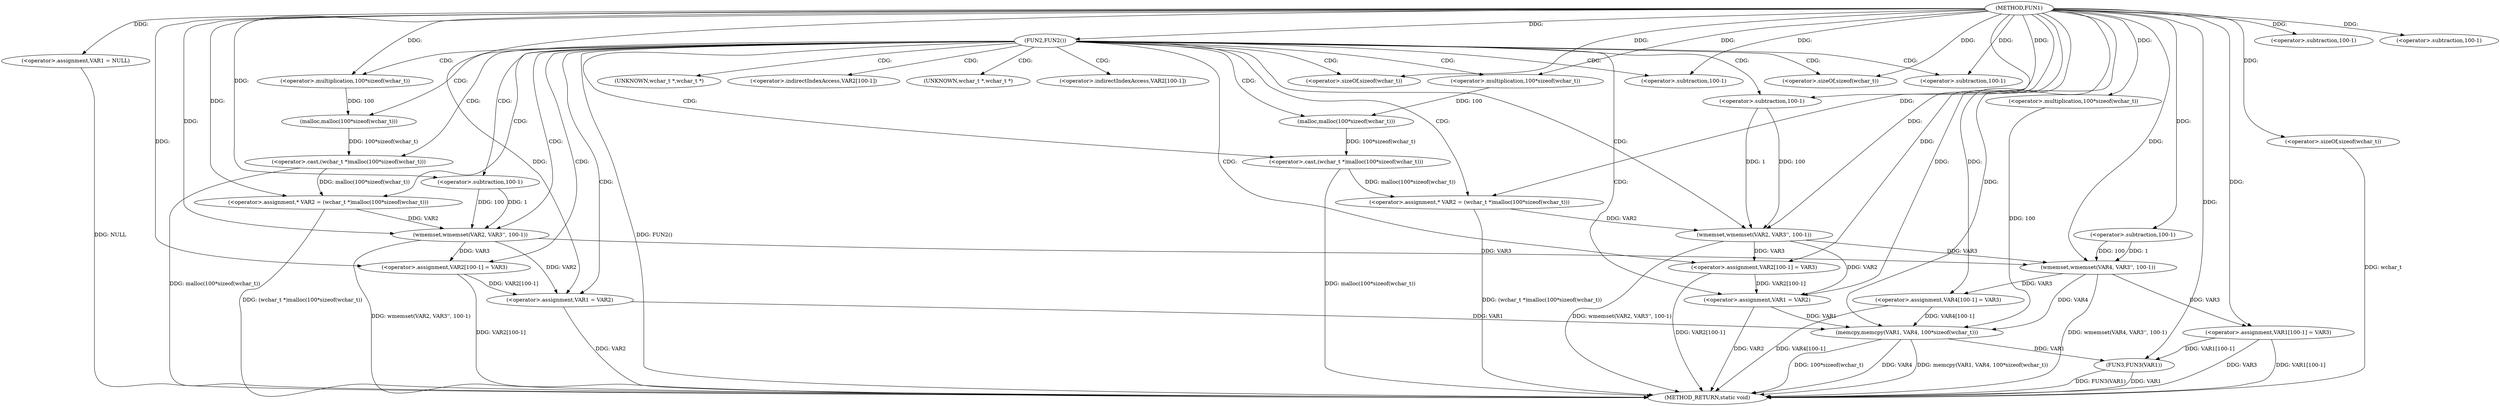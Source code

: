 digraph FUN1 {  
"1000100" [label = "(METHOD,FUN1)" ]
"1000196" [label = "(METHOD_RETURN,static void)" ]
"1000103" [label = "(<operator>.assignment,VAR1 = NULL)" ]
"1000107" [label = "(FUN2,FUN2())" ]
"1000111" [label = "(<operator>.assignment,* VAR2 = (wchar_t *)malloc(100*sizeof(wchar_t)))" ]
"1000113" [label = "(<operator>.cast,(wchar_t *)malloc(100*sizeof(wchar_t)))" ]
"1000115" [label = "(malloc,malloc(100*sizeof(wchar_t)))" ]
"1000116" [label = "(<operator>.multiplication,100*sizeof(wchar_t))" ]
"1000118" [label = "(<operator>.sizeOf,sizeof(wchar_t))" ]
"1000120" [label = "(wmemset,wmemset(VAR2, VAR3'', 100-1))" ]
"1000123" [label = "(<operator>.subtraction,100-1)" ]
"1000126" [label = "(<operator>.assignment,VAR2[100-1] = VAR3)" ]
"1000129" [label = "(<operator>.subtraction,100-1)" ]
"1000133" [label = "(<operator>.assignment,VAR1 = VAR2)" ]
"1000140" [label = "(<operator>.assignment,* VAR2 = (wchar_t *)malloc(100*sizeof(wchar_t)))" ]
"1000142" [label = "(<operator>.cast,(wchar_t *)malloc(100*sizeof(wchar_t)))" ]
"1000144" [label = "(malloc,malloc(100*sizeof(wchar_t)))" ]
"1000145" [label = "(<operator>.multiplication,100*sizeof(wchar_t))" ]
"1000147" [label = "(<operator>.sizeOf,sizeof(wchar_t))" ]
"1000149" [label = "(wmemset,wmemset(VAR2, VAR3'', 100-1))" ]
"1000152" [label = "(<operator>.subtraction,100-1)" ]
"1000155" [label = "(<operator>.assignment,VAR2[100-1] = VAR3)" ]
"1000158" [label = "(<operator>.subtraction,100-1)" ]
"1000162" [label = "(<operator>.assignment,VAR1 = VAR2)" ]
"1000167" [label = "(wmemset,wmemset(VAR4, VAR3'', 100-1))" ]
"1000170" [label = "(<operator>.subtraction,100-1)" ]
"1000173" [label = "(<operator>.assignment,VAR4[100-1] = VAR3)" ]
"1000176" [label = "(<operator>.subtraction,100-1)" ]
"1000180" [label = "(memcpy,memcpy(VAR1, VAR4, 100*sizeof(wchar_t)))" ]
"1000183" [label = "(<operator>.multiplication,100*sizeof(wchar_t))" ]
"1000185" [label = "(<operator>.sizeOf,sizeof(wchar_t))" ]
"1000187" [label = "(<operator>.assignment,VAR1[100-1] = VAR3)" ]
"1000190" [label = "(<operator>.subtraction,100-1)" ]
"1000194" [label = "(FUN3,FUN3(VAR1))" ]
"1000114" [label = "(UNKNOWN,wchar_t *,wchar_t *)" ]
"1000127" [label = "(<operator>.indirectIndexAccess,VAR2[100-1])" ]
"1000143" [label = "(UNKNOWN,wchar_t *,wchar_t *)" ]
"1000156" [label = "(<operator>.indirectIndexAccess,VAR2[100-1])" ]
  "1000194" -> "1000196"  [ label = "DDG: FUN3(VAR1)"] 
  "1000107" -> "1000196"  [ label = "DDG: FUN2()"] 
  "1000103" -> "1000196"  [ label = "DDG: NULL"] 
  "1000149" -> "1000196"  [ label = "DDG: wmemset(VAR2, VAR3'', 100-1)"] 
  "1000126" -> "1000196"  [ label = "DDG: VAR2[100-1]"] 
  "1000155" -> "1000196"  [ label = "DDG: VAR2[100-1]"] 
  "1000173" -> "1000196"  [ label = "DDG: VAR4[100-1]"] 
  "1000180" -> "1000196"  [ label = "DDG: VAR4"] 
  "1000187" -> "1000196"  [ label = "DDG: VAR1[100-1]"] 
  "1000162" -> "1000196"  [ label = "DDG: VAR2"] 
  "1000185" -> "1000196"  [ label = "DDG: wchar_t"] 
  "1000140" -> "1000196"  [ label = "DDG: (wchar_t *)malloc(100*sizeof(wchar_t))"] 
  "1000194" -> "1000196"  [ label = "DDG: VAR1"] 
  "1000142" -> "1000196"  [ label = "DDG: malloc(100*sizeof(wchar_t))"] 
  "1000167" -> "1000196"  [ label = "DDG: wmemset(VAR4, VAR3'', 100-1)"] 
  "1000113" -> "1000196"  [ label = "DDG: malloc(100*sizeof(wchar_t))"] 
  "1000180" -> "1000196"  [ label = "DDG: memcpy(VAR1, VAR4, 100*sizeof(wchar_t))"] 
  "1000133" -> "1000196"  [ label = "DDG: VAR2"] 
  "1000187" -> "1000196"  [ label = "DDG: VAR3"] 
  "1000111" -> "1000196"  [ label = "DDG: (wchar_t *)malloc(100*sizeof(wchar_t))"] 
  "1000120" -> "1000196"  [ label = "DDG: wmemset(VAR2, VAR3'', 100-1)"] 
  "1000180" -> "1000196"  [ label = "DDG: 100*sizeof(wchar_t)"] 
  "1000100" -> "1000103"  [ label = "DDG: "] 
  "1000100" -> "1000107"  [ label = "DDG: "] 
  "1000113" -> "1000111"  [ label = "DDG: malloc(100*sizeof(wchar_t))"] 
  "1000100" -> "1000111"  [ label = "DDG: "] 
  "1000115" -> "1000113"  [ label = "DDG: 100*sizeof(wchar_t)"] 
  "1000116" -> "1000115"  [ label = "DDG: 100"] 
  "1000100" -> "1000116"  [ label = "DDG: "] 
  "1000100" -> "1000118"  [ label = "DDG: "] 
  "1000111" -> "1000120"  [ label = "DDG: VAR2"] 
  "1000100" -> "1000120"  [ label = "DDG: "] 
  "1000123" -> "1000120"  [ label = "DDG: 100"] 
  "1000123" -> "1000120"  [ label = "DDG: 1"] 
  "1000100" -> "1000123"  [ label = "DDG: "] 
  "1000120" -> "1000126"  [ label = "DDG: VAR3"] 
  "1000100" -> "1000126"  [ label = "DDG: "] 
  "1000100" -> "1000129"  [ label = "DDG: "] 
  "1000120" -> "1000133"  [ label = "DDG: VAR2"] 
  "1000126" -> "1000133"  [ label = "DDG: VAR2[100-1]"] 
  "1000100" -> "1000133"  [ label = "DDG: "] 
  "1000142" -> "1000140"  [ label = "DDG: malloc(100*sizeof(wchar_t))"] 
  "1000100" -> "1000140"  [ label = "DDG: "] 
  "1000144" -> "1000142"  [ label = "DDG: 100*sizeof(wchar_t)"] 
  "1000145" -> "1000144"  [ label = "DDG: 100"] 
  "1000100" -> "1000145"  [ label = "DDG: "] 
  "1000100" -> "1000147"  [ label = "DDG: "] 
  "1000140" -> "1000149"  [ label = "DDG: VAR2"] 
  "1000100" -> "1000149"  [ label = "DDG: "] 
  "1000152" -> "1000149"  [ label = "DDG: 100"] 
  "1000152" -> "1000149"  [ label = "DDG: 1"] 
  "1000100" -> "1000152"  [ label = "DDG: "] 
  "1000149" -> "1000155"  [ label = "DDG: VAR3"] 
  "1000100" -> "1000155"  [ label = "DDG: "] 
  "1000100" -> "1000158"  [ label = "DDG: "] 
  "1000149" -> "1000162"  [ label = "DDG: VAR2"] 
  "1000155" -> "1000162"  [ label = "DDG: VAR2[100-1]"] 
  "1000100" -> "1000162"  [ label = "DDG: "] 
  "1000100" -> "1000167"  [ label = "DDG: "] 
  "1000120" -> "1000167"  [ label = "DDG: VAR3"] 
  "1000149" -> "1000167"  [ label = "DDG: VAR3"] 
  "1000170" -> "1000167"  [ label = "DDG: 100"] 
  "1000170" -> "1000167"  [ label = "DDG: 1"] 
  "1000100" -> "1000170"  [ label = "DDG: "] 
  "1000167" -> "1000173"  [ label = "DDG: VAR3"] 
  "1000100" -> "1000173"  [ label = "DDG: "] 
  "1000100" -> "1000176"  [ label = "DDG: "] 
  "1000133" -> "1000180"  [ label = "DDG: VAR1"] 
  "1000162" -> "1000180"  [ label = "DDG: VAR1"] 
  "1000100" -> "1000180"  [ label = "DDG: "] 
  "1000167" -> "1000180"  [ label = "DDG: VAR4"] 
  "1000173" -> "1000180"  [ label = "DDG: VAR4[100-1]"] 
  "1000183" -> "1000180"  [ label = "DDG: 100"] 
  "1000100" -> "1000183"  [ label = "DDG: "] 
  "1000100" -> "1000185"  [ label = "DDG: "] 
  "1000100" -> "1000187"  [ label = "DDG: "] 
  "1000167" -> "1000187"  [ label = "DDG: VAR3"] 
  "1000100" -> "1000190"  [ label = "DDG: "] 
  "1000187" -> "1000194"  [ label = "DDG: VAR1[100-1]"] 
  "1000180" -> "1000194"  [ label = "DDG: VAR1"] 
  "1000100" -> "1000194"  [ label = "DDG: "] 
  "1000107" -> "1000127"  [ label = "CDG: "] 
  "1000107" -> "1000142"  [ label = "CDG: "] 
  "1000107" -> "1000156"  [ label = "CDG: "] 
  "1000107" -> "1000152"  [ label = "CDG: "] 
  "1000107" -> "1000114"  [ label = "CDG: "] 
  "1000107" -> "1000133"  [ label = "CDG: "] 
  "1000107" -> "1000118"  [ label = "CDG: "] 
  "1000107" -> "1000144"  [ label = "CDG: "] 
  "1000107" -> "1000149"  [ label = "CDG: "] 
  "1000107" -> "1000116"  [ label = "CDG: "] 
  "1000107" -> "1000120"  [ label = "CDG: "] 
  "1000107" -> "1000143"  [ label = "CDG: "] 
  "1000107" -> "1000113"  [ label = "CDG: "] 
  "1000107" -> "1000111"  [ label = "CDG: "] 
  "1000107" -> "1000158"  [ label = "CDG: "] 
  "1000107" -> "1000126"  [ label = "CDG: "] 
  "1000107" -> "1000155"  [ label = "CDG: "] 
  "1000107" -> "1000129"  [ label = "CDG: "] 
  "1000107" -> "1000123"  [ label = "CDG: "] 
  "1000107" -> "1000147"  [ label = "CDG: "] 
  "1000107" -> "1000145"  [ label = "CDG: "] 
  "1000107" -> "1000115"  [ label = "CDG: "] 
  "1000107" -> "1000162"  [ label = "CDG: "] 
  "1000107" -> "1000140"  [ label = "CDG: "] 
}
